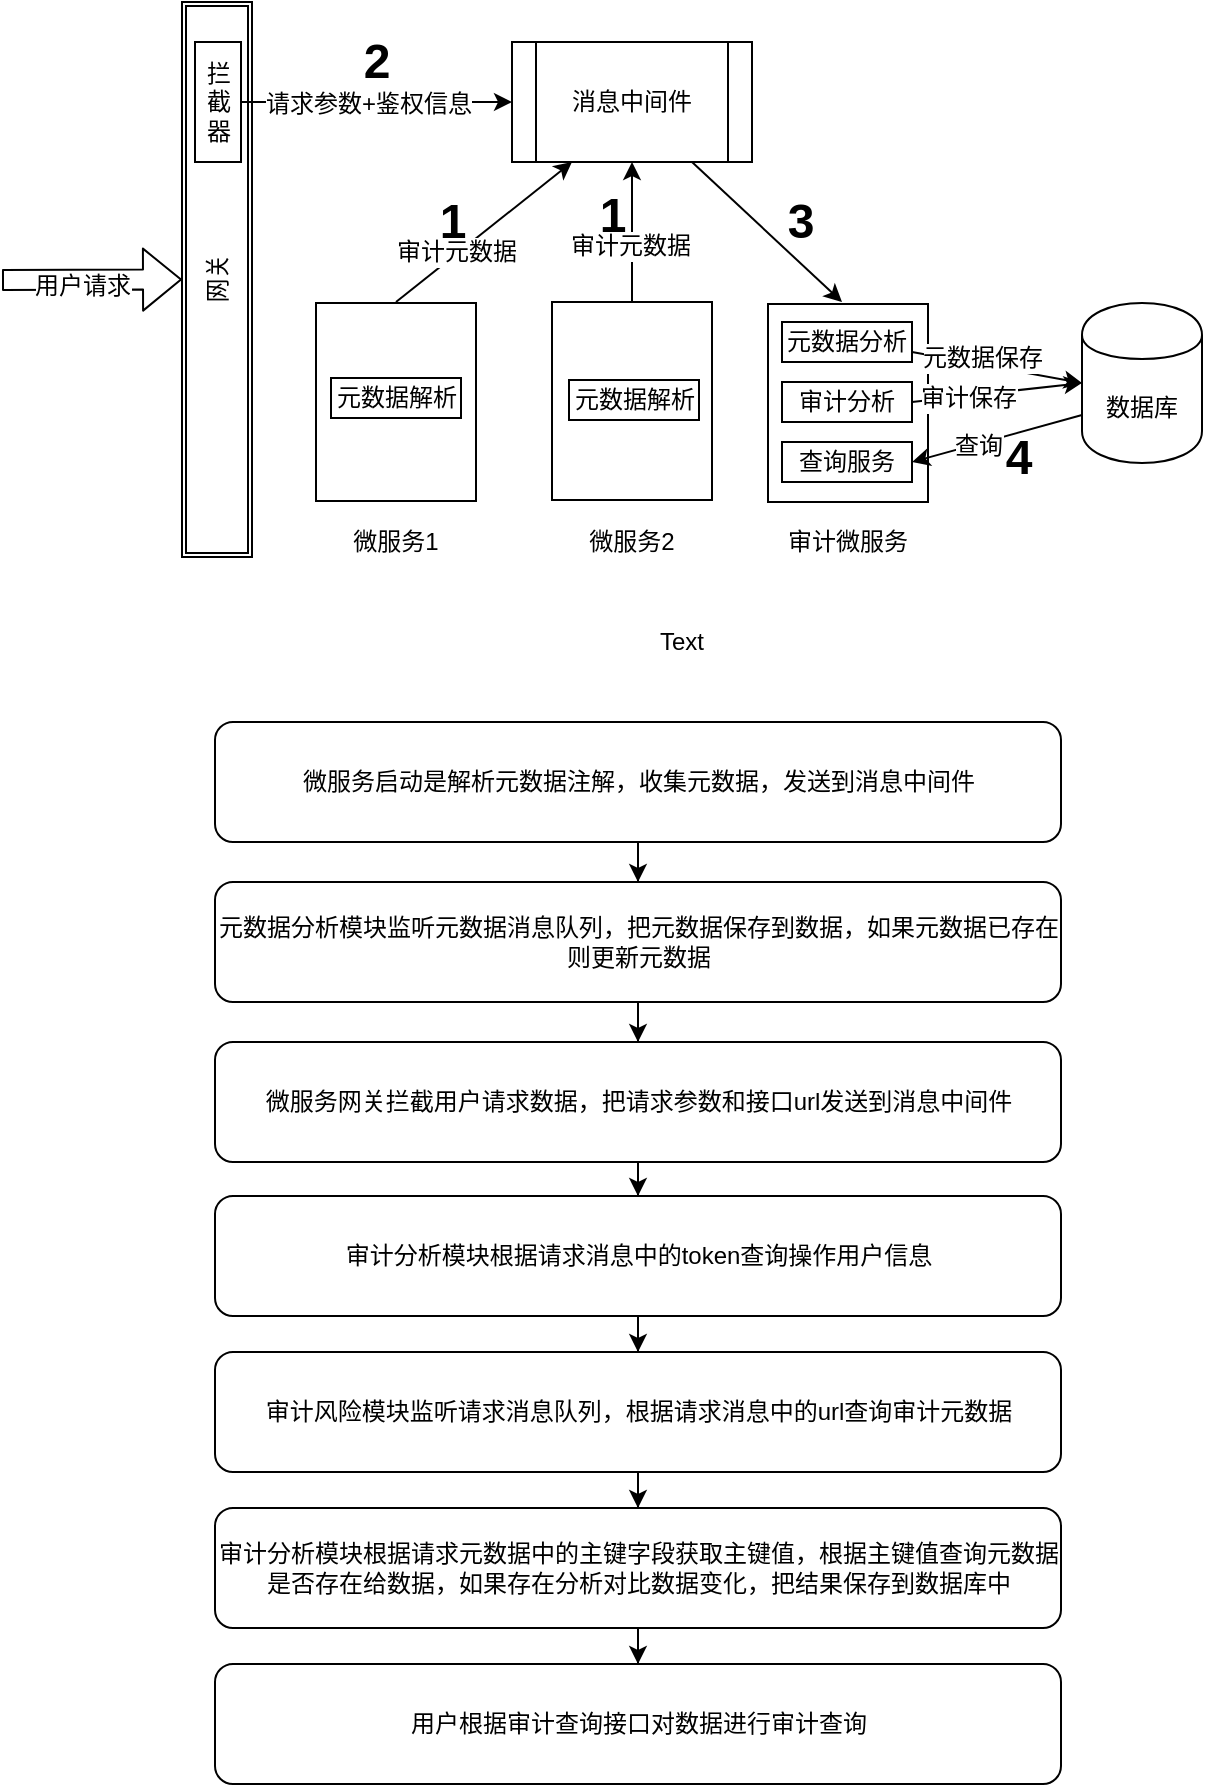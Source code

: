 <mxfile version="12.7.8" type="github">
  <diagram id="bLomSfySGI7IxMVMNkgH" name="第 1 页">
    <mxGraphModel dx="1422" dy="762" grid="1" gridSize="10" guides="1" tooltips="1" connect="1" arrows="1" fold="1" page="1" pageScale="1" pageWidth="827" pageHeight="1169" math="0" shadow="0">
      <root>
        <mxCell id="0" />
        <mxCell id="1" parent="0" />
        <mxCell id="9c7aEduuoPtRzDyAJthl-22" value="" style="rounded=0;whiteSpace=wrap;html=1;" vertex="1" parent="1">
          <mxGeometry x="227" y="320.5" width="80" height="99" as="geometry" />
        </mxCell>
        <mxCell id="9c7aEduuoPtRzDyAJthl-21" value="" style="rounded=0;whiteSpace=wrap;html=1;" vertex="1" parent="1">
          <mxGeometry x="345" y="320" width="80" height="99" as="geometry" />
        </mxCell>
        <mxCell id="9c7aEduuoPtRzDyAJthl-19" value="" style="rounded=0;whiteSpace=wrap;html=1;" vertex="1" parent="1">
          <mxGeometry x="453" y="321" width="80" height="99" as="geometry" />
        </mxCell>
        <mxCell id="evO3WIx6-7Xq1HVfTs9f-2" value="数据库" style="shape=cylinder;whiteSpace=wrap;html=1;boundedLbl=1;backgroundOutline=1;" parent="1" vertex="1">
          <mxGeometry x="610" y="320.5" width="60" height="80" as="geometry" />
        </mxCell>
        <mxCell id="evO3WIx6-7Xq1HVfTs9f-3" value="网关" style="shape=ext;double=1;rounded=0;whiteSpace=wrap;html=1;rotation=-90;" parent="1" vertex="1">
          <mxGeometry x="38.75" y="291.25" width="277.5" height="35" as="geometry" />
        </mxCell>
        <mxCell id="evO3WIx6-7Xq1HVfTs9f-4" value="" style="shape=flexArrow;endArrow=classic;html=1;entryX=0.5;entryY=0;entryDx=0;entryDy=0;" parent="1" target="evO3WIx6-7Xq1HVfTs9f-3" edge="1">
          <mxGeometry width="50" height="50" relative="1" as="geometry">
            <mxPoint x="70" y="309" as="sourcePoint" />
            <mxPoint x="140" y="230" as="targetPoint" />
          </mxGeometry>
        </mxCell>
        <mxCell id="evO3WIx6-7Xq1HVfTs9f-5" value="用户请求" style="text;html=1;align=center;verticalAlign=middle;resizable=0;points=[];labelBackgroundColor=#ffffff;" parent="evO3WIx6-7Xq1HVfTs9f-4" vertex="1" connectable="0">
          <mxGeometry x="-0.455" y="2" relative="1" as="geometry">
            <mxPoint x="15" y="5" as="offset" />
          </mxGeometry>
        </mxCell>
        <mxCell id="evO3WIx6-7Xq1HVfTs9f-6" value="消息中间件" style="shape=process;whiteSpace=wrap;html=1;backgroundOutline=1;" parent="1" vertex="1">
          <mxGeometry x="325" y="190" width="120" height="60" as="geometry" />
        </mxCell>
        <mxCell id="evO3WIx6-7Xq1HVfTs9f-7" value="" style="endArrow=classic;html=1;entryX=0;entryY=0.5;entryDx=0;entryDy=0;exitX=1;exitY=0.5;exitDx=0;exitDy=0;" parent="1" source="9c7aEduuoPtRzDyAJthl-14" target="evO3WIx6-7Xq1HVfTs9f-6" edge="1">
          <mxGeometry width="50" height="50" relative="1" as="geometry">
            <mxPoint x="190" y="250" as="sourcePoint" />
            <mxPoint x="290" y="210" as="targetPoint" />
          </mxGeometry>
        </mxCell>
        <mxCell id="evO3WIx6-7Xq1HVfTs9f-8" value="请求参数+鉴权信息" style="text;html=1;align=center;verticalAlign=middle;resizable=0;points=[];labelBackgroundColor=#ffffff;" parent="evO3WIx6-7Xq1HVfTs9f-7" vertex="1" connectable="0">
          <mxGeometry x="-0.215" y="-1" relative="1" as="geometry">
            <mxPoint x="10" as="offset" />
          </mxGeometry>
        </mxCell>
        <mxCell id="evO3WIx6-7Xq1HVfTs9f-11" value="" style="endArrow=classic;html=1;entryX=0.25;entryY=1;entryDx=0;entryDy=0;exitX=0.5;exitY=0;exitDx=0;exitDy=0;" parent="1" target="evO3WIx6-7Xq1HVfTs9f-6" edge="1">
          <mxGeometry width="50" height="50" relative="1" as="geometry">
            <mxPoint x="267" y="320" as="sourcePoint" />
            <mxPoint x="290" y="280" as="targetPoint" />
          </mxGeometry>
        </mxCell>
        <mxCell id="evO3WIx6-7Xq1HVfTs9f-16" value="审计元数据" style="text;html=1;align=center;verticalAlign=middle;resizable=0;points=[];labelBackgroundColor=#ffffff;" parent="evO3WIx6-7Xq1HVfTs9f-11" vertex="1" connectable="0">
          <mxGeometry x="-0.304" y="1" relative="1" as="geometry">
            <mxPoint as="offset" />
          </mxGeometry>
        </mxCell>
        <mxCell id="evO3WIx6-7Xq1HVfTs9f-15" value="" style="endArrow=classic;html=1;entryX=0.5;entryY=1;entryDx=0;entryDy=0;" parent="1" target="evO3WIx6-7Xq1HVfTs9f-6" edge="1">
          <mxGeometry width="50" height="50" relative="1" as="geometry">
            <mxPoint x="385" y="320" as="sourcePoint" />
            <mxPoint x="340" y="180" as="targetPoint" />
          </mxGeometry>
        </mxCell>
        <mxCell id="evO3WIx6-7Xq1HVfTs9f-18" value="审计元数据" style="text;html=1;align=center;verticalAlign=middle;resizable=0;points=[];labelBackgroundColor=#ffffff;" parent="evO3WIx6-7Xq1HVfTs9f-15" vertex="1" connectable="0">
          <mxGeometry x="-0.187" y="1" relative="1" as="geometry">
            <mxPoint as="offset" />
          </mxGeometry>
        </mxCell>
        <mxCell id="evO3WIx6-7Xq1HVfTs9f-20" value="微服务1" style="text;html=1;strokeColor=none;fillColor=none;align=center;verticalAlign=middle;whiteSpace=wrap;rounded=0;" parent="1" vertex="1">
          <mxGeometry x="243" y="430" width="48" height="20" as="geometry" />
        </mxCell>
        <mxCell id="evO3WIx6-7Xq1HVfTs9f-21" value="微服务2" style="text;html=1;strokeColor=none;fillColor=none;align=center;verticalAlign=middle;whiteSpace=wrap;rounded=0;" parent="1" vertex="1">
          <mxGeometry x="360" y="430" width="50" height="20" as="geometry" />
        </mxCell>
        <mxCell id="evO3WIx6-7Xq1HVfTs9f-24" value="" style="endArrow=classic;html=1;exitX=0.75;exitY=1;exitDx=0;exitDy=0;" parent="1" source="evO3WIx6-7Xq1HVfTs9f-6" edge="1">
          <mxGeometry width="50" height="50" relative="1" as="geometry">
            <mxPoint x="380" y="260" as="sourcePoint" />
            <mxPoint x="490" y="320" as="targetPoint" />
          </mxGeometry>
        </mxCell>
        <mxCell id="evO3WIx6-7Xq1HVfTs9f-27" value="审计微服务" style="text;html=1;strokeColor=none;fillColor=none;align=center;verticalAlign=middle;whiteSpace=wrap;rounded=0;" parent="1" vertex="1">
          <mxGeometry x="458" y="430" width="70" height="20" as="geometry" />
        </mxCell>
        <mxCell id="evO3WIx6-7Xq1HVfTs9f-29" value="元数据分析" style="rounded=0;whiteSpace=wrap;html=1;" parent="1" vertex="1">
          <mxGeometry x="460" y="330" width="65" height="20" as="geometry" />
        </mxCell>
        <mxCell id="evO3WIx6-7Xq1HVfTs9f-30" value="审计分析" style="rounded=0;whiteSpace=wrap;html=1;" parent="1" vertex="1">
          <mxGeometry x="460" y="360" width="65" height="20" as="geometry" />
        </mxCell>
        <mxCell id="evO3WIx6-7Xq1HVfTs9f-31" value="" style="endArrow=classic;html=1;entryX=0;entryY=0.5;entryDx=0;entryDy=0;exitX=1;exitY=0.75;exitDx=0;exitDy=0;" parent="1" source="evO3WIx6-7Xq1HVfTs9f-29" target="evO3WIx6-7Xq1HVfTs9f-2" edge="1">
          <mxGeometry width="50" height="50" relative="1" as="geometry">
            <mxPoint x="380" y="510" as="sourcePoint" />
            <mxPoint x="430" y="460" as="targetPoint" />
          </mxGeometry>
        </mxCell>
        <mxCell id="evO3WIx6-7Xq1HVfTs9f-32" value="元数据保存" style="text;html=1;align=center;verticalAlign=middle;resizable=0;points=[];labelBackgroundColor=#ffffff;" parent="evO3WIx6-7Xq1HVfTs9f-31" vertex="1" connectable="0">
          <mxGeometry x="-0.201" y="3" relative="1" as="geometry">
            <mxPoint as="offset" />
          </mxGeometry>
        </mxCell>
        <mxCell id="evO3WIx6-7Xq1HVfTs9f-35" value="" style="endArrow=classic;html=1;entryX=0;entryY=0.5;entryDx=0;entryDy=0;exitX=1;exitY=0.5;exitDx=0;exitDy=0;" parent="1" source="evO3WIx6-7Xq1HVfTs9f-30" target="evO3WIx6-7Xq1HVfTs9f-2" edge="1">
          <mxGeometry width="50" height="50" relative="1" as="geometry">
            <mxPoint x="390" y="320" as="sourcePoint" />
            <mxPoint x="440" y="270" as="targetPoint" />
          </mxGeometry>
        </mxCell>
        <mxCell id="evO3WIx6-7Xq1HVfTs9f-37" value="审计保存" style="text;html=1;align=center;verticalAlign=middle;resizable=0;points=[];labelBackgroundColor=#ffffff;" parent="evO3WIx6-7Xq1HVfTs9f-35" vertex="1" connectable="0">
          <mxGeometry x="-0.362" y="-1" relative="1" as="geometry">
            <mxPoint as="offset" />
          </mxGeometry>
        </mxCell>
        <mxCell id="evO3WIx6-7Xq1HVfTs9f-38" value="元数据解析" style="rounded=0;whiteSpace=wrap;html=1;" parent="1" vertex="1">
          <mxGeometry x="234.5" y="358" width="65" height="20" as="geometry" />
        </mxCell>
        <mxCell id="evO3WIx6-7Xq1HVfTs9f-39" value="元数据解析" style="rounded=0;whiteSpace=wrap;html=1;" parent="1" vertex="1">
          <mxGeometry x="353.5" y="359" width="65" height="20" as="geometry" />
        </mxCell>
        <mxCell id="9c7aEduuoPtRzDyAJthl-3" value="" style="edgeStyle=orthogonalEdgeStyle;rounded=0;orthogonalLoop=1;jettySize=auto;html=1;" edge="1" parent="1" source="9c7aEduuoPtRzDyAJthl-1" target="9c7aEduuoPtRzDyAJthl-2">
          <mxGeometry relative="1" as="geometry" />
        </mxCell>
        <mxCell id="9c7aEduuoPtRzDyAJthl-1" value="微服务启动是解析元数据注解，收集元数据，发送到消息中间件" style="rounded=1;whiteSpace=wrap;html=1;" vertex="1" parent="1">
          <mxGeometry x="176.5" y="530" width="423" height="60" as="geometry" />
        </mxCell>
        <mxCell id="9c7aEduuoPtRzDyAJthl-5" value="" style="edgeStyle=orthogonalEdgeStyle;rounded=0;orthogonalLoop=1;jettySize=auto;html=1;" edge="1" parent="1" source="9c7aEduuoPtRzDyAJthl-2" target="9c7aEduuoPtRzDyAJthl-4">
          <mxGeometry relative="1" as="geometry" />
        </mxCell>
        <mxCell id="9c7aEduuoPtRzDyAJthl-2" value="元数据分析模块监听元数据消息队列，把元数据保存到数据，如果元数据已存在则更新元数据" style="rounded=1;whiteSpace=wrap;html=1;" vertex="1" parent="1">
          <mxGeometry x="176.5" y="610" width="423" height="60" as="geometry" />
        </mxCell>
        <mxCell id="9c7aEduuoPtRzDyAJthl-7" value="" style="edgeStyle=orthogonalEdgeStyle;rounded=0;orthogonalLoop=1;jettySize=auto;html=1;" edge="1" parent="1" source="9c7aEduuoPtRzDyAJthl-4" target="9c7aEduuoPtRzDyAJthl-6">
          <mxGeometry relative="1" as="geometry" />
        </mxCell>
        <mxCell id="9c7aEduuoPtRzDyAJthl-4" value="微服务网关拦截用户请求数据，把请求参数和接口url发送到消息中间件" style="rounded=1;whiteSpace=wrap;html=1;" vertex="1" parent="1">
          <mxGeometry x="176.5" y="690" width="423" height="60" as="geometry" />
        </mxCell>
        <mxCell id="9c7aEduuoPtRzDyAJthl-9" value="" style="edgeStyle=orthogonalEdgeStyle;rounded=0;orthogonalLoop=1;jettySize=auto;html=1;" edge="1" parent="1" source="9c7aEduuoPtRzDyAJthl-6" target="9c7aEduuoPtRzDyAJthl-8">
          <mxGeometry relative="1" as="geometry" />
        </mxCell>
        <mxCell id="9c7aEduuoPtRzDyAJthl-6" value="&lt;span style=&quot;white-space: normal&quot;&gt;审计分析模块根据请求消息中的token查询操作用户信息&lt;/span&gt;" style="rounded=1;whiteSpace=wrap;html=1;" vertex="1" parent="1">
          <mxGeometry x="176.5" y="767" width="423" height="60" as="geometry" />
        </mxCell>
        <mxCell id="9c7aEduuoPtRzDyAJthl-11" value="" style="edgeStyle=orthogonalEdgeStyle;rounded=0;orthogonalLoop=1;jettySize=auto;html=1;" edge="1" parent="1" source="9c7aEduuoPtRzDyAJthl-8" target="9c7aEduuoPtRzDyAJthl-10">
          <mxGeometry relative="1" as="geometry" />
        </mxCell>
        <mxCell id="9c7aEduuoPtRzDyAJthl-8" value="审计风险模块监听请求消息队列，根据请求消息中的url查询审计元数据" style="rounded=1;whiteSpace=wrap;html=1;" vertex="1" parent="1">
          <mxGeometry x="176.5" y="845" width="423" height="60" as="geometry" />
        </mxCell>
        <mxCell id="9c7aEduuoPtRzDyAJthl-13" value="" style="edgeStyle=orthogonalEdgeStyle;rounded=0;orthogonalLoop=1;jettySize=auto;html=1;" edge="1" parent="1" source="9c7aEduuoPtRzDyAJthl-10" target="9c7aEduuoPtRzDyAJthl-12">
          <mxGeometry relative="1" as="geometry" />
        </mxCell>
        <mxCell id="9c7aEduuoPtRzDyAJthl-10" value="审计分析模块根据请求元数据中的主键字段获取主键值，根据主键值查询元数据是否存在给数据，如果存在分析对比数据变化，把结果保存到数据库中" style="rounded=1;whiteSpace=wrap;html=1;" vertex="1" parent="1">
          <mxGeometry x="176.5" y="923" width="423" height="60" as="geometry" />
        </mxCell>
        <mxCell id="9c7aEduuoPtRzDyAJthl-12" value="用户根据审计查询接口对数据进行审计查询" style="rounded=1;whiteSpace=wrap;html=1;" vertex="1" parent="1">
          <mxGeometry x="176.5" y="1001" width="423" height="60" as="geometry" />
        </mxCell>
        <mxCell id="9c7aEduuoPtRzDyAJthl-14" value="拦截器" style="rounded=0;whiteSpace=wrap;html=1;" vertex="1" parent="1">
          <mxGeometry x="166.5" y="190" width="23" height="60" as="geometry" />
        </mxCell>
        <mxCell id="9c7aEduuoPtRzDyAJthl-17" value="Text" style="text;html=1;strokeColor=none;fillColor=none;align=center;verticalAlign=middle;whiteSpace=wrap;rounded=0;" vertex="1" parent="1">
          <mxGeometry x="390" y="480" width="40" height="20" as="geometry" />
        </mxCell>
        <mxCell id="9c7aEduuoPtRzDyAJthl-20" value="查询服务" style="rounded=0;whiteSpace=wrap;html=1;" vertex="1" parent="1">
          <mxGeometry x="460" y="390" width="65" height="20" as="geometry" />
        </mxCell>
        <mxCell id="9c7aEduuoPtRzDyAJthl-24" value="" style="endArrow=classic;html=1;entryX=1;entryY=0.5;entryDx=0;entryDy=0;exitX=0;exitY=0.7;exitDx=0;exitDy=0;" edge="1" parent="1" source="evO3WIx6-7Xq1HVfTs9f-2" target="9c7aEduuoPtRzDyAJthl-20">
          <mxGeometry width="50" height="50" relative="1" as="geometry">
            <mxPoint x="390" y="520" as="sourcePoint" />
            <mxPoint x="440" y="470" as="targetPoint" />
          </mxGeometry>
        </mxCell>
        <mxCell id="9c7aEduuoPtRzDyAJthl-25" value="查询" style="text;html=1;align=center;verticalAlign=middle;resizable=0;points=[];labelBackgroundColor=#ffffff;" vertex="1" connectable="0" parent="9c7aEduuoPtRzDyAJthl-24">
          <mxGeometry x="0.252" y="1" relative="1" as="geometry">
            <mxPoint as="offset" />
          </mxGeometry>
        </mxCell>
        <mxCell id="9c7aEduuoPtRzDyAJthl-26" value="2" style="text;strokeColor=none;fillColor=none;html=1;fontSize=24;fontStyle=1;verticalAlign=middle;align=center;" vertex="1" parent="1">
          <mxGeometry x="207" y="180" width="100" height="40" as="geometry" />
        </mxCell>
        <mxCell id="9c7aEduuoPtRzDyAJthl-27" value="1" style="text;strokeColor=none;fillColor=none;html=1;fontSize=24;fontStyle=1;verticalAlign=middle;align=center;" vertex="1" parent="1">
          <mxGeometry x="245" y="260" width="100" height="40" as="geometry" />
        </mxCell>
        <mxCell id="9c7aEduuoPtRzDyAJthl-30" value="1" style="text;strokeColor=none;fillColor=none;html=1;fontSize=24;fontStyle=1;verticalAlign=middle;align=center;" vertex="1" parent="1">
          <mxGeometry x="325" y="257" width="100" height="40" as="geometry" />
        </mxCell>
        <mxCell id="9c7aEduuoPtRzDyAJthl-31" value="3" style="text;strokeColor=none;fillColor=none;html=1;fontSize=24;fontStyle=1;verticalAlign=middle;align=center;" vertex="1" parent="1">
          <mxGeometry x="418.5" y="260" width="100" height="40" as="geometry" />
        </mxCell>
        <mxCell id="9c7aEduuoPtRzDyAJthl-32" value="4" style="text;strokeColor=none;fillColor=none;html=1;fontSize=24;fontStyle=1;verticalAlign=middle;align=center;" vertex="1" parent="1">
          <mxGeometry x="528" y="378" width="100" height="40" as="geometry" />
        </mxCell>
      </root>
    </mxGraphModel>
  </diagram>
</mxfile>
